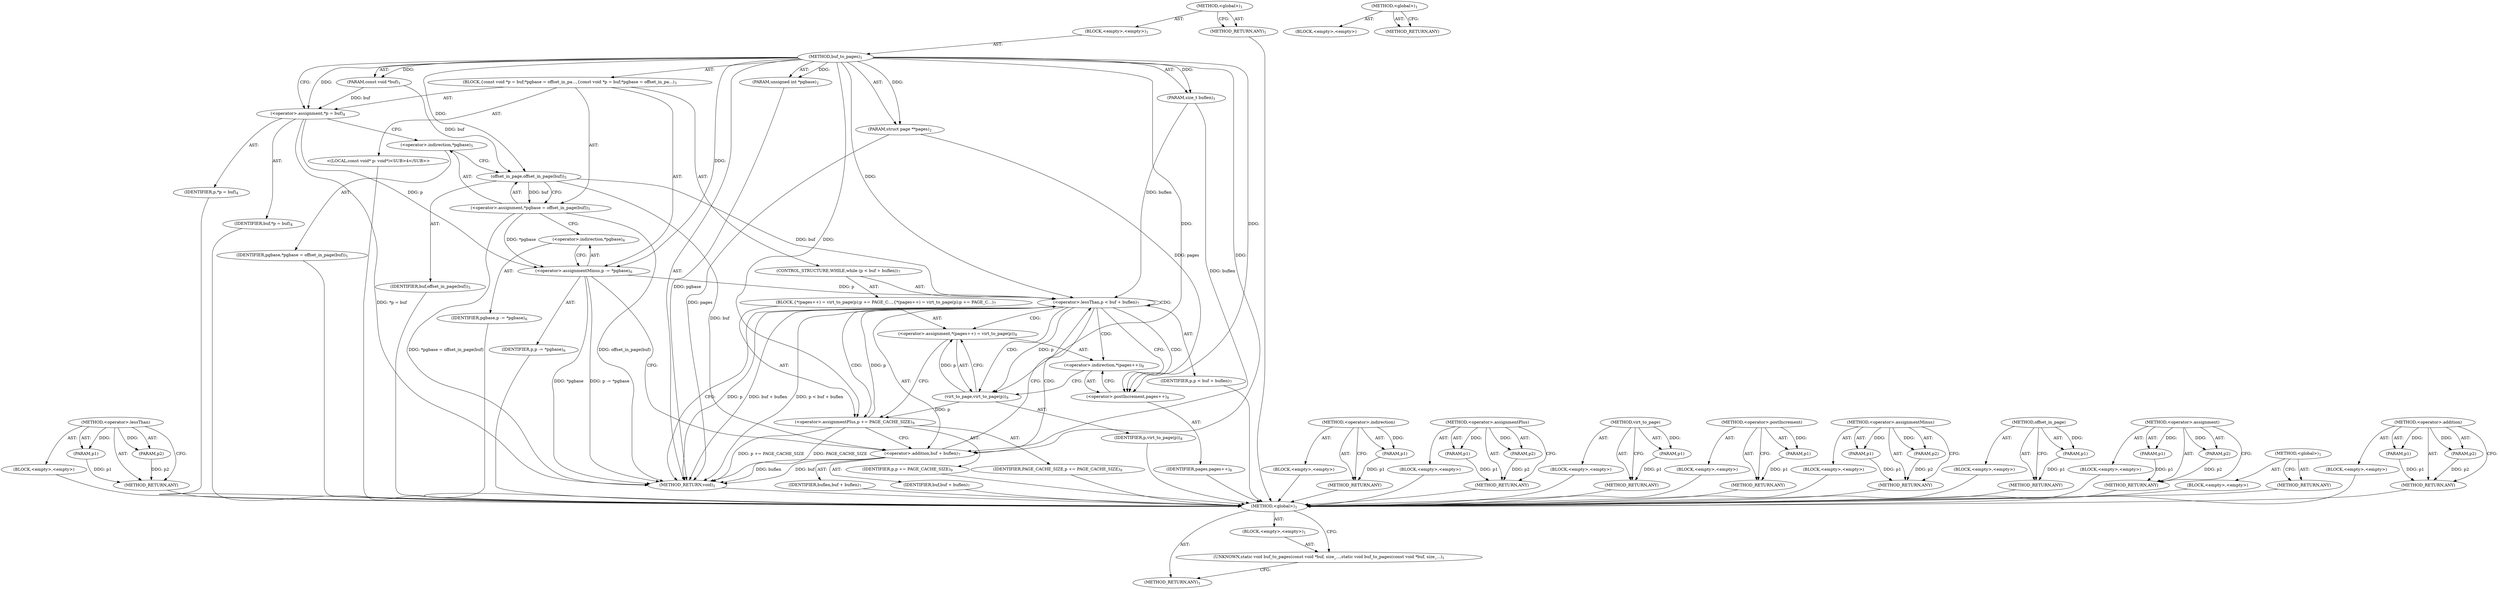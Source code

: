 digraph "&lt;global&gt;" {
vulnerable_84 [label=<(METHOD,&lt;operator&gt;.lessThan)>];
vulnerable_85 [label=<(PARAM,p1)>];
vulnerable_86 [label=<(PARAM,p2)>];
vulnerable_87 [label=<(BLOCK,&lt;empty&gt;,&lt;empty&gt;)>];
vulnerable_88 [label=<(METHOD_RETURN,ANY)>];
vulnerable_6 [label=<(METHOD,&lt;global&gt;)<SUB>1</SUB>>];
vulnerable_7 [label=<(BLOCK,&lt;empty&gt;,&lt;empty&gt;)<SUB>1</SUB>>];
vulnerable_8 [label=<(METHOD,buf_to_pages)<SUB>1</SUB>>];
vulnerable_9 [label=<(PARAM,const void *buf)<SUB>1</SUB>>];
vulnerable_10 [label=<(PARAM,size_t buflen)<SUB>1</SUB>>];
vulnerable_11 [label=<(PARAM,struct page **pages)<SUB>2</SUB>>];
vulnerable_12 [label=<(PARAM,unsigned int *pgbase)<SUB>2</SUB>>];
vulnerable_13 [label=<(BLOCK,{
	const void *p = buf;
	*pgbase = offset_in_pa...,{
	const void *p = buf;
	*pgbase = offset_in_pa...)<SUB>3</SUB>>];
vulnerable_14 [label="<(LOCAL,const void* p: void*)<SUB>4</SUB>>"];
vulnerable_15 [label=<(&lt;operator&gt;.assignment,*p = buf)<SUB>4</SUB>>];
vulnerable_16 [label=<(IDENTIFIER,p,*p = buf)<SUB>4</SUB>>];
vulnerable_17 [label=<(IDENTIFIER,buf,*p = buf)<SUB>4</SUB>>];
vulnerable_18 [label=<(&lt;operator&gt;.assignment,*pgbase = offset_in_page(buf))<SUB>5</SUB>>];
vulnerable_19 [label=<(&lt;operator&gt;.indirection,*pgbase)<SUB>5</SUB>>];
vulnerable_20 [label=<(IDENTIFIER,pgbase,*pgbase = offset_in_page(buf))<SUB>5</SUB>>];
vulnerable_21 [label=<(offset_in_page,offset_in_page(buf))<SUB>5</SUB>>];
vulnerable_22 [label=<(IDENTIFIER,buf,offset_in_page(buf))<SUB>5</SUB>>];
vulnerable_23 [label=<(&lt;operator&gt;.assignmentMinus,p -= *pgbase)<SUB>6</SUB>>];
vulnerable_24 [label=<(IDENTIFIER,p,p -= *pgbase)<SUB>6</SUB>>];
vulnerable_25 [label=<(&lt;operator&gt;.indirection,*pgbase)<SUB>6</SUB>>];
vulnerable_26 [label=<(IDENTIFIER,pgbase,p -= *pgbase)<SUB>6</SUB>>];
vulnerable_27 [label=<(CONTROL_STRUCTURE,WHILE,while (p &lt; buf + buflen))<SUB>7</SUB>>];
vulnerable_28 [label=<(&lt;operator&gt;.lessThan,p &lt; buf + buflen)<SUB>7</SUB>>];
vulnerable_29 [label=<(IDENTIFIER,p,p &lt; buf + buflen)<SUB>7</SUB>>];
vulnerable_30 [label=<(&lt;operator&gt;.addition,buf + buflen)<SUB>7</SUB>>];
vulnerable_31 [label=<(IDENTIFIER,buf,buf + buflen)<SUB>7</SUB>>];
vulnerable_32 [label=<(IDENTIFIER,buflen,buf + buflen)<SUB>7</SUB>>];
vulnerable_33 [label=<(BLOCK,{
		*(pages++) = virt_to_page(p);
		p += PAGE_C...,{
		*(pages++) = virt_to_page(p);
		p += PAGE_C...)<SUB>7</SUB>>];
vulnerable_34 [label=<(&lt;operator&gt;.assignment,*(pages++) = virt_to_page(p))<SUB>8</SUB>>];
vulnerable_35 [label=<(&lt;operator&gt;.indirection,*(pages++))<SUB>8</SUB>>];
vulnerable_36 [label=<(&lt;operator&gt;.postIncrement,pages++)<SUB>8</SUB>>];
vulnerable_37 [label=<(IDENTIFIER,pages,pages++)<SUB>8</SUB>>];
vulnerable_38 [label=<(virt_to_page,virt_to_page(p))<SUB>8</SUB>>];
vulnerable_39 [label=<(IDENTIFIER,p,virt_to_page(p))<SUB>8</SUB>>];
vulnerable_40 [label=<(&lt;operator&gt;.assignmentPlus,p += PAGE_CACHE_SIZE)<SUB>9</SUB>>];
vulnerable_41 [label=<(IDENTIFIER,p,p += PAGE_CACHE_SIZE)<SUB>9</SUB>>];
vulnerable_42 [label=<(IDENTIFIER,PAGE_CACHE_SIZE,p += PAGE_CACHE_SIZE)<SUB>9</SUB>>];
vulnerable_43 [label=<(METHOD_RETURN,void)<SUB>1</SUB>>];
vulnerable_45 [label=<(METHOD_RETURN,ANY)<SUB>1</SUB>>];
vulnerable_71 [label=<(METHOD,&lt;operator&gt;.indirection)>];
vulnerable_72 [label=<(PARAM,p1)>];
vulnerable_73 [label=<(BLOCK,&lt;empty&gt;,&lt;empty&gt;)>];
vulnerable_74 [label=<(METHOD_RETURN,ANY)>];
vulnerable_102 [label=<(METHOD,&lt;operator&gt;.assignmentPlus)>];
vulnerable_103 [label=<(PARAM,p1)>];
vulnerable_104 [label=<(PARAM,p2)>];
vulnerable_105 [label=<(BLOCK,&lt;empty&gt;,&lt;empty&gt;)>];
vulnerable_106 [label=<(METHOD_RETURN,ANY)>];
vulnerable_98 [label=<(METHOD,virt_to_page)>];
vulnerable_99 [label=<(PARAM,p1)>];
vulnerable_100 [label=<(BLOCK,&lt;empty&gt;,&lt;empty&gt;)>];
vulnerable_101 [label=<(METHOD_RETURN,ANY)>];
vulnerable_94 [label=<(METHOD,&lt;operator&gt;.postIncrement)>];
vulnerable_95 [label=<(PARAM,p1)>];
vulnerable_96 [label=<(BLOCK,&lt;empty&gt;,&lt;empty&gt;)>];
vulnerable_97 [label=<(METHOD_RETURN,ANY)>];
vulnerable_79 [label=<(METHOD,&lt;operator&gt;.assignmentMinus)>];
vulnerable_80 [label=<(PARAM,p1)>];
vulnerable_81 [label=<(PARAM,p2)>];
vulnerable_82 [label=<(BLOCK,&lt;empty&gt;,&lt;empty&gt;)>];
vulnerable_83 [label=<(METHOD_RETURN,ANY)>];
vulnerable_75 [label=<(METHOD,offset_in_page)>];
vulnerable_76 [label=<(PARAM,p1)>];
vulnerable_77 [label=<(BLOCK,&lt;empty&gt;,&lt;empty&gt;)>];
vulnerable_78 [label=<(METHOD_RETURN,ANY)>];
vulnerable_66 [label=<(METHOD,&lt;operator&gt;.assignment)>];
vulnerable_67 [label=<(PARAM,p1)>];
vulnerable_68 [label=<(PARAM,p2)>];
vulnerable_69 [label=<(BLOCK,&lt;empty&gt;,&lt;empty&gt;)>];
vulnerable_70 [label=<(METHOD_RETURN,ANY)>];
vulnerable_60 [label=<(METHOD,&lt;global&gt;)<SUB>1</SUB>>];
vulnerable_61 [label=<(BLOCK,&lt;empty&gt;,&lt;empty&gt;)>];
vulnerable_62 [label=<(METHOD_RETURN,ANY)>];
vulnerable_89 [label=<(METHOD,&lt;operator&gt;.addition)>];
vulnerable_90 [label=<(PARAM,p1)>];
vulnerable_91 [label=<(PARAM,p2)>];
vulnerable_92 [label=<(BLOCK,&lt;empty&gt;,&lt;empty&gt;)>];
vulnerable_93 [label=<(METHOD_RETURN,ANY)>];
fixed_6 [label=<(METHOD,&lt;global&gt;)<SUB>1</SUB>>];
fixed_7 [label=<(BLOCK,&lt;empty&gt;,&lt;empty&gt;)<SUB>1</SUB>>];
fixed_8 [label=<(UNKNOWN,static void buf_to_pages(const void *buf, size_...,static void buf_to_pages(const void *buf, size_...)<SUB>1</SUB>>];
fixed_9 [label=<(METHOD_RETURN,ANY)<SUB>1</SUB>>];
fixed_14 [label=<(METHOD,&lt;global&gt;)<SUB>1</SUB>>];
fixed_15 [label=<(BLOCK,&lt;empty&gt;,&lt;empty&gt;)>];
fixed_16 [label=<(METHOD_RETURN,ANY)>];
vulnerable_84 -> vulnerable_85  [key=0, label="AST: "];
vulnerable_84 -> vulnerable_85  [key=1, label="DDG: "];
vulnerable_84 -> vulnerable_87  [key=0, label="AST: "];
vulnerable_84 -> vulnerable_86  [key=0, label="AST: "];
vulnerable_84 -> vulnerable_86  [key=1, label="DDG: "];
vulnerable_84 -> vulnerable_88  [key=0, label="AST: "];
vulnerable_84 -> vulnerable_88  [key=1, label="CFG: "];
vulnerable_85 -> vulnerable_88  [key=0, label="DDG: p1"];
vulnerable_86 -> vulnerable_88  [key=0, label="DDG: p2"];
vulnerable_87 -> fixed_6  [key=0];
vulnerable_88 -> fixed_6  [key=0];
vulnerable_6 -> vulnerable_7  [key=0, label="AST: "];
vulnerable_6 -> vulnerable_45  [key=0, label="AST: "];
vulnerable_6 -> vulnerable_45  [key=1, label="CFG: "];
vulnerable_7 -> vulnerable_8  [key=0, label="AST: "];
vulnerable_8 -> vulnerable_9  [key=0, label="AST: "];
vulnerable_8 -> vulnerable_9  [key=1, label="DDG: "];
vulnerable_8 -> vulnerable_10  [key=0, label="AST: "];
vulnerable_8 -> vulnerable_10  [key=1, label="DDG: "];
vulnerable_8 -> vulnerable_11  [key=0, label="AST: "];
vulnerable_8 -> vulnerable_11  [key=1, label="DDG: "];
vulnerable_8 -> vulnerable_12  [key=0, label="AST: "];
vulnerable_8 -> vulnerable_12  [key=1, label="DDG: "];
vulnerable_8 -> vulnerable_13  [key=0, label="AST: "];
vulnerable_8 -> vulnerable_43  [key=0, label="AST: "];
vulnerable_8 -> vulnerable_15  [key=0, label="CFG: "];
vulnerable_8 -> vulnerable_15  [key=1, label="DDG: "];
vulnerable_8 -> vulnerable_23  [key=0, label="DDG: "];
vulnerable_8 -> vulnerable_21  [key=0, label="DDG: "];
vulnerable_8 -> vulnerable_28  [key=0, label="DDG: "];
vulnerable_8 -> vulnerable_40  [key=0, label="DDG: "];
vulnerable_8 -> vulnerable_30  [key=0, label="DDG: "];
vulnerable_8 -> vulnerable_38  [key=0, label="DDG: "];
vulnerable_8 -> vulnerable_36  [key=0, label="DDG: "];
vulnerable_9 -> vulnerable_15  [key=0, label="DDG: buf"];
vulnerable_9 -> vulnerable_21  [key=0, label="DDG: buf"];
vulnerable_10 -> vulnerable_28  [key=0, label="DDG: buflen"];
vulnerable_10 -> vulnerable_30  [key=0, label="DDG: buflen"];
vulnerable_11 -> vulnerable_43  [key=0, label="DDG: pages"];
vulnerable_11 -> vulnerable_36  [key=0, label="DDG: pages"];
vulnerable_12 -> vulnerable_43  [key=0, label="DDG: pgbase"];
vulnerable_13 -> vulnerable_14  [key=0, label="AST: "];
vulnerable_13 -> vulnerable_15  [key=0, label="AST: "];
vulnerable_13 -> vulnerable_18  [key=0, label="AST: "];
vulnerable_13 -> vulnerable_23  [key=0, label="AST: "];
vulnerable_13 -> vulnerable_27  [key=0, label="AST: "];
vulnerable_14 -> fixed_6  [key=0];
vulnerable_15 -> vulnerable_16  [key=0, label="AST: "];
vulnerable_15 -> vulnerable_17  [key=0, label="AST: "];
vulnerable_15 -> vulnerable_19  [key=0, label="CFG: "];
vulnerable_15 -> vulnerable_43  [key=0, label="DDG: *p = buf"];
vulnerable_15 -> vulnerable_23  [key=0, label="DDG: p"];
vulnerable_16 -> fixed_6  [key=0];
vulnerable_17 -> fixed_6  [key=0];
vulnerable_18 -> vulnerable_19  [key=0, label="AST: "];
vulnerable_18 -> vulnerable_21  [key=0, label="AST: "];
vulnerable_18 -> vulnerable_25  [key=0, label="CFG: "];
vulnerable_18 -> vulnerable_43  [key=0, label="DDG: offset_in_page(buf)"];
vulnerable_18 -> vulnerable_43  [key=1, label="DDG: *pgbase = offset_in_page(buf)"];
vulnerable_18 -> vulnerable_23  [key=0, label="DDG: *pgbase"];
vulnerable_19 -> vulnerable_20  [key=0, label="AST: "];
vulnerable_19 -> vulnerable_21  [key=0, label="CFG: "];
vulnerable_20 -> fixed_6  [key=0];
vulnerable_21 -> vulnerable_22  [key=0, label="AST: "];
vulnerable_21 -> vulnerable_18  [key=0, label="CFG: "];
vulnerable_21 -> vulnerable_18  [key=1, label="DDG: buf"];
vulnerable_21 -> vulnerable_28  [key=0, label="DDG: buf"];
vulnerable_21 -> vulnerable_30  [key=0, label="DDG: buf"];
vulnerable_22 -> fixed_6  [key=0];
vulnerable_23 -> vulnerable_24  [key=0, label="AST: "];
vulnerable_23 -> vulnerable_25  [key=0, label="AST: "];
vulnerable_23 -> vulnerable_30  [key=0, label="CFG: "];
vulnerable_23 -> vulnerable_43  [key=0, label="DDG: *pgbase"];
vulnerable_23 -> vulnerable_43  [key=1, label="DDG: p -= *pgbase"];
vulnerable_23 -> vulnerable_28  [key=0, label="DDG: p"];
vulnerable_24 -> fixed_6  [key=0];
vulnerable_25 -> vulnerable_26  [key=0, label="AST: "];
vulnerable_25 -> vulnerable_23  [key=0, label="CFG: "];
vulnerable_26 -> fixed_6  [key=0];
vulnerable_27 -> vulnerable_28  [key=0, label="AST: "];
vulnerable_27 -> vulnerable_33  [key=0, label="AST: "];
vulnerable_28 -> vulnerable_29  [key=0, label="AST: "];
vulnerable_28 -> vulnerable_30  [key=0, label="AST: "];
vulnerable_28 -> vulnerable_30  [key=1, label="CDG: "];
vulnerable_28 -> vulnerable_43  [key=0, label="CFG: "];
vulnerable_28 -> vulnerable_43  [key=1, label="DDG: p"];
vulnerable_28 -> vulnerable_43  [key=2, label="DDG: buf + buflen"];
vulnerable_28 -> vulnerable_43  [key=3, label="DDG: p &lt; buf + buflen"];
vulnerable_28 -> vulnerable_36  [key=0, label="CFG: "];
vulnerable_28 -> vulnerable_36  [key=1, label="CDG: "];
vulnerable_28 -> vulnerable_38  [key=0, label="DDG: p"];
vulnerable_28 -> vulnerable_38  [key=1, label="CDG: "];
vulnerable_28 -> vulnerable_40  [key=0, label="CDG: "];
vulnerable_28 -> vulnerable_34  [key=0, label="CDG: "];
vulnerable_28 -> vulnerable_28  [key=0, label="CDG: "];
vulnerable_28 -> vulnerable_35  [key=0, label="CDG: "];
vulnerable_29 -> fixed_6  [key=0];
vulnerable_30 -> vulnerable_31  [key=0, label="AST: "];
vulnerable_30 -> vulnerable_32  [key=0, label="AST: "];
vulnerable_30 -> vulnerable_28  [key=0, label="CFG: "];
vulnerable_30 -> vulnerable_43  [key=0, label="DDG: buf"];
vulnerable_30 -> vulnerable_43  [key=1, label="DDG: buflen"];
vulnerable_31 -> fixed_6  [key=0];
vulnerable_32 -> fixed_6  [key=0];
vulnerable_33 -> vulnerable_34  [key=0, label="AST: "];
vulnerable_33 -> vulnerable_40  [key=0, label="AST: "];
vulnerable_34 -> vulnerable_35  [key=0, label="AST: "];
vulnerable_34 -> vulnerable_38  [key=0, label="AST: "];
vulnerable_34 -> vulnerable_40  [key=0, label="CFG: "];
vulnerable_35 -> vulnerable_36  [key=0, label="AST: "];
vulnerable_35 -> vulnerable_38  [key=0, label="CFG: "];
vulnerable_36 -> vulnerable_37  [key=0, label="AST: "];
vulnerable_36 -> vulnerable_35  [key=0, label="CFG: "];
vulnerable_37 -> fixed_6  [key=0];
vulnerable_38 -> vulnerable_39  [key=0, label="AST: "];
vulnerable_38 -> vulnerable_34  [key=0, label="CFG: "];
vulnerable_38 -> vulnerable_34  [key=1, label="DDG: p"];
vulnerable_38 -> vulnerable_40  [key=0, label="DDG: p"];
vulnerable_39 -> fixed_6  [key=0];
vulnerable_40 -> vulnerable_41  [key=0, label="AST: "];
vulnerable_40 -> vulnerable_42  [key=0, label="AST: "];
vulnerable_40 -> vulnerable_30  [key=0, label="CFG: "];
vulnerable_40 -> vulnerable_43  [key=0, label="DDG: p += PAGE_CACHE_SIZE"];
vulnerable_40 -> vulnerable_43  [key=1, label="DDG: PAGE_CACHE_SIZE"];
vulnerable_40 -> vulnerable_28  [key=0, label="DDG: p"];
vulnerable_41 -> fixed_6  [key=0];
vulnerable_42 -> fixed_6  [key=0];
vulnerable_43 -> fixed_6  [key=0];
vulnerable_45 -> fixed_6  [key=0];
vulnerable_71 -> vulnerable_72  [key=0, label="AST: "];
vulnerable_71 -> vulnerable_72  [key=1, label="DDG: "];
vulnerable_71 -> vulnerable_73  [key=0, label="AST: "];
vulnerable_71 -> vulnerable_74  [key=0, label="AST: "];
vulnerable_71 -> vulnerable_74  [key=1, label="CFG: "];
vulnerable_72 -> vulnerable_74  [key=0, label="DDG: p1"];
vulnerable_73 -> fixed_6  [key=0];
vulnerable_74 -> fixed_6  [key=0];
vulnerable_102 -> vulnerable_103  [key=0, label="AST: "];
vulnerable_102 -> vulnerable_103  [key=1, label="DDG: "];
vulnerable_102 -> vulnerable_105  [key=0, label="AST: "];
vulnerable_102 -> vulnerable_104  [key=0, label="AST: "];
vulnerable_102 -> vulnerable_104  [key=1, label="DDG: "];
vulnerable_102 -> vulnerable_106  [key=0, label="AST: "];
vulnerable_102 -> vulnerable_106  [key=1, label="CFG: "];
vulnerable_103 -> vulnerable_106  [key=0, label="DDG: p1"];
vulnerable_104 -> vulnerable_106  [key=0, label="DDG: p2"];
vulnerable_105 -> fixed_6  [key=0];
vulnerable_106 -> fixed_6  [key=0];
vulnerable_98 -> vulnerable_99  [key=0, label="AST: "];
vulnerable_98 -> vulnerable_99  [key=1, label="DDG: "];
vulnerable_98 -> vulnerable_100  [key=0, label="AST: "];
vulnerable_98 -> vulnerable_101  [key=0, label="AST: "];
vulnerable_98 -> vulnerable_101  [key=1, label="CFG: "];
vulnerable_99 -> vulnerable_101  [key=0, label="DDG: p1"];
vulnerable_100 -> fixed_6  [key=0];
vulnerable_101 -> fixed_6  [key=0];
vulnerable_94 -> vulnerable_95  [key=0, label="AST: "];
vulnerable_94 -> vulnerable_95  [key=1, label="DDG: "];
vulnerable_94 -> vulnerable_96  [key=0, label="AST: "];
vulnerable_94 -> vulnerable_97  [key=0, label="AST: "];
vulnerable_94 -> vulnerable_97  [key=1, label="CFG: "];
vulnerable_95 -> vulnerable_97  [key=0, label="DDG: p1"];
vulnerable_96 -> fixed_6  [key=0];
vulnerable_97 -> fixed_6  [key=0];
vulnerable_79 -> vulnerable_80  [key=0, label="AST: "];
vulnerable_79 -> vulnerable_80  [key=1, label="DDG: "];
vulnerable_79 -> vulnerable_82  [key=0, label="AST: "];
vulnerable_79 -> vulnerable_81  [key=0, label="AST: "];
vulnerable_79 -> vulnerable_81  [key=1, label="DDG: "];
vulnerable_79 -> vulnerable_83  [key=0, label="AST: "];
vulnerable_79 -> vulnerable_83  [key=1, label="CFG: "];
vulnerable_80 -> vulnerable_83  [key=0, label="DDG: p1"];
vulnerable_81 -> vulnerable_83  [key=0, label="DDG: p2"];
vulnerable_82 -> fixed_6  [key=0];
vulnerable_83 -> fixed_6  [key=0];
vulnerable_75 -> vulnerable_76  [key=0, label="AST: "];
vulnerable_75 -> vulnerable_76  [key=1, label="DDG: "];
vulnerable_75 -> vulnerable_77  [key=0, label="AST: "];
vulnerable_75 -> vulnerable_78  [key=0, label="AST: "];
vulnerable_75 -> vulnerable_78  [key=1, label="CFG: "];
vulnerable_76 -> vulnerable_78  [key=0, label="DDG: p1"];
vulnerable_77 -> fixed_6  [key=0];
vulnerable_78 -> fixed_6  [key=0];
vulnerable_66 -> vulnerable_67  [key=0, label="AST: "];
vulnerable_66 -> vulnerable_67  [key=1, label="DDG: "];
vulnerable_66 -> vulnerable_69  [key=0, label="AST: "];
vulnerable_66 -> vulnerable_68  [key=0, label="AST: "];
vulnerable_66 -> vulnerable_68  [key=1, label="DDG: "];
vulnerable_66 -> vulnerable_70  [key=0, label="AST: "];
vulnerable_66 -> vulnerable_70  [key=1, label="CFG: "];
vulnerable_67 -> vulnerable_70  [key=0, label="DDG: p1"];
vulnerable_68 -> vulnerable_70  [key=0, label="DDG: p2"];
vulnerable_69 -> fixed_6  [key=0];
vulnerable_70 -> fixed_6  [key=0];
vulnerable_60 -> vulnerable_61  [key=0, label="AST: "];
vulnerable_60 -> vulnerable_62  [key=0, label="AST: "];
vulnerable_60 -> vulnerable_62  [key=1, label="CFG: "];
vulnerable_61 -> fixed_6  [key=0];
vulnerable_62 -> fixed_6  [key=0];
vulnerable_89 -> vulnerable_90  [key=0, label="AST: "];
vulnerable_89 -> vulnerable_90  [key=1, label="DDG: "];
vulnerable_89 -> vulnerable_92  [key=0, label="AST: "];
vulnerable_89 -> vulnerable_91  [key=0, label="AST: "];
vulnerable_89 -> vulnerable_91  [key=1, label="DDG: "];
vulnerable_89 -> vulnerable_93  [key=0, label="AST: "];
vulnerable_89 -> vulnerable_93  [key=1, label="CFG: "];
vulnerable_90 -> vulnerable_93  [key=0, label="DDG: p1"];
vulnerable_91 -> vulnerable_93  [key=0, label="DDG: p2"];
vulnerable_92 -> fixed_6  [key=0];
vulnerable_93 -> fixed_6  [key=0];
fixed_6 -> fixed_7  [key=0, label="AST: "];
fixed_6 -> fixed_9  [key=0, label="AST: "];
fixed_6 -> fixed_8  [key=0, label="CFG: "];
fixed_7 -> fixed_8  [key=0, label="AST: "];
fixed_8 -> fixed_9  [key=0, label="CFG: "];
fixed_14 -> fixed_15  [key=0, label="AST: "];
fixed_14 -> fixed_16  [key=0, label="AST: "];
fixed_14 -> fixed_16  [key=1, label="CFG: "];
}
